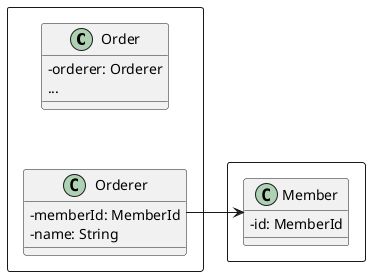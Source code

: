 @startuml

skinparam ClassAttributeIconSize 0

rectangle {
    class Order {
        -orderer: Orderer
        ...
    }

    class Orderer {
        -memberId: MemberId
        -name: String
    }

    Order -[hidden]down- Orderer
}

rectangle {
    class Member {
        -id: MemberId
    }
}

Orderer -right-> Member

@enduml